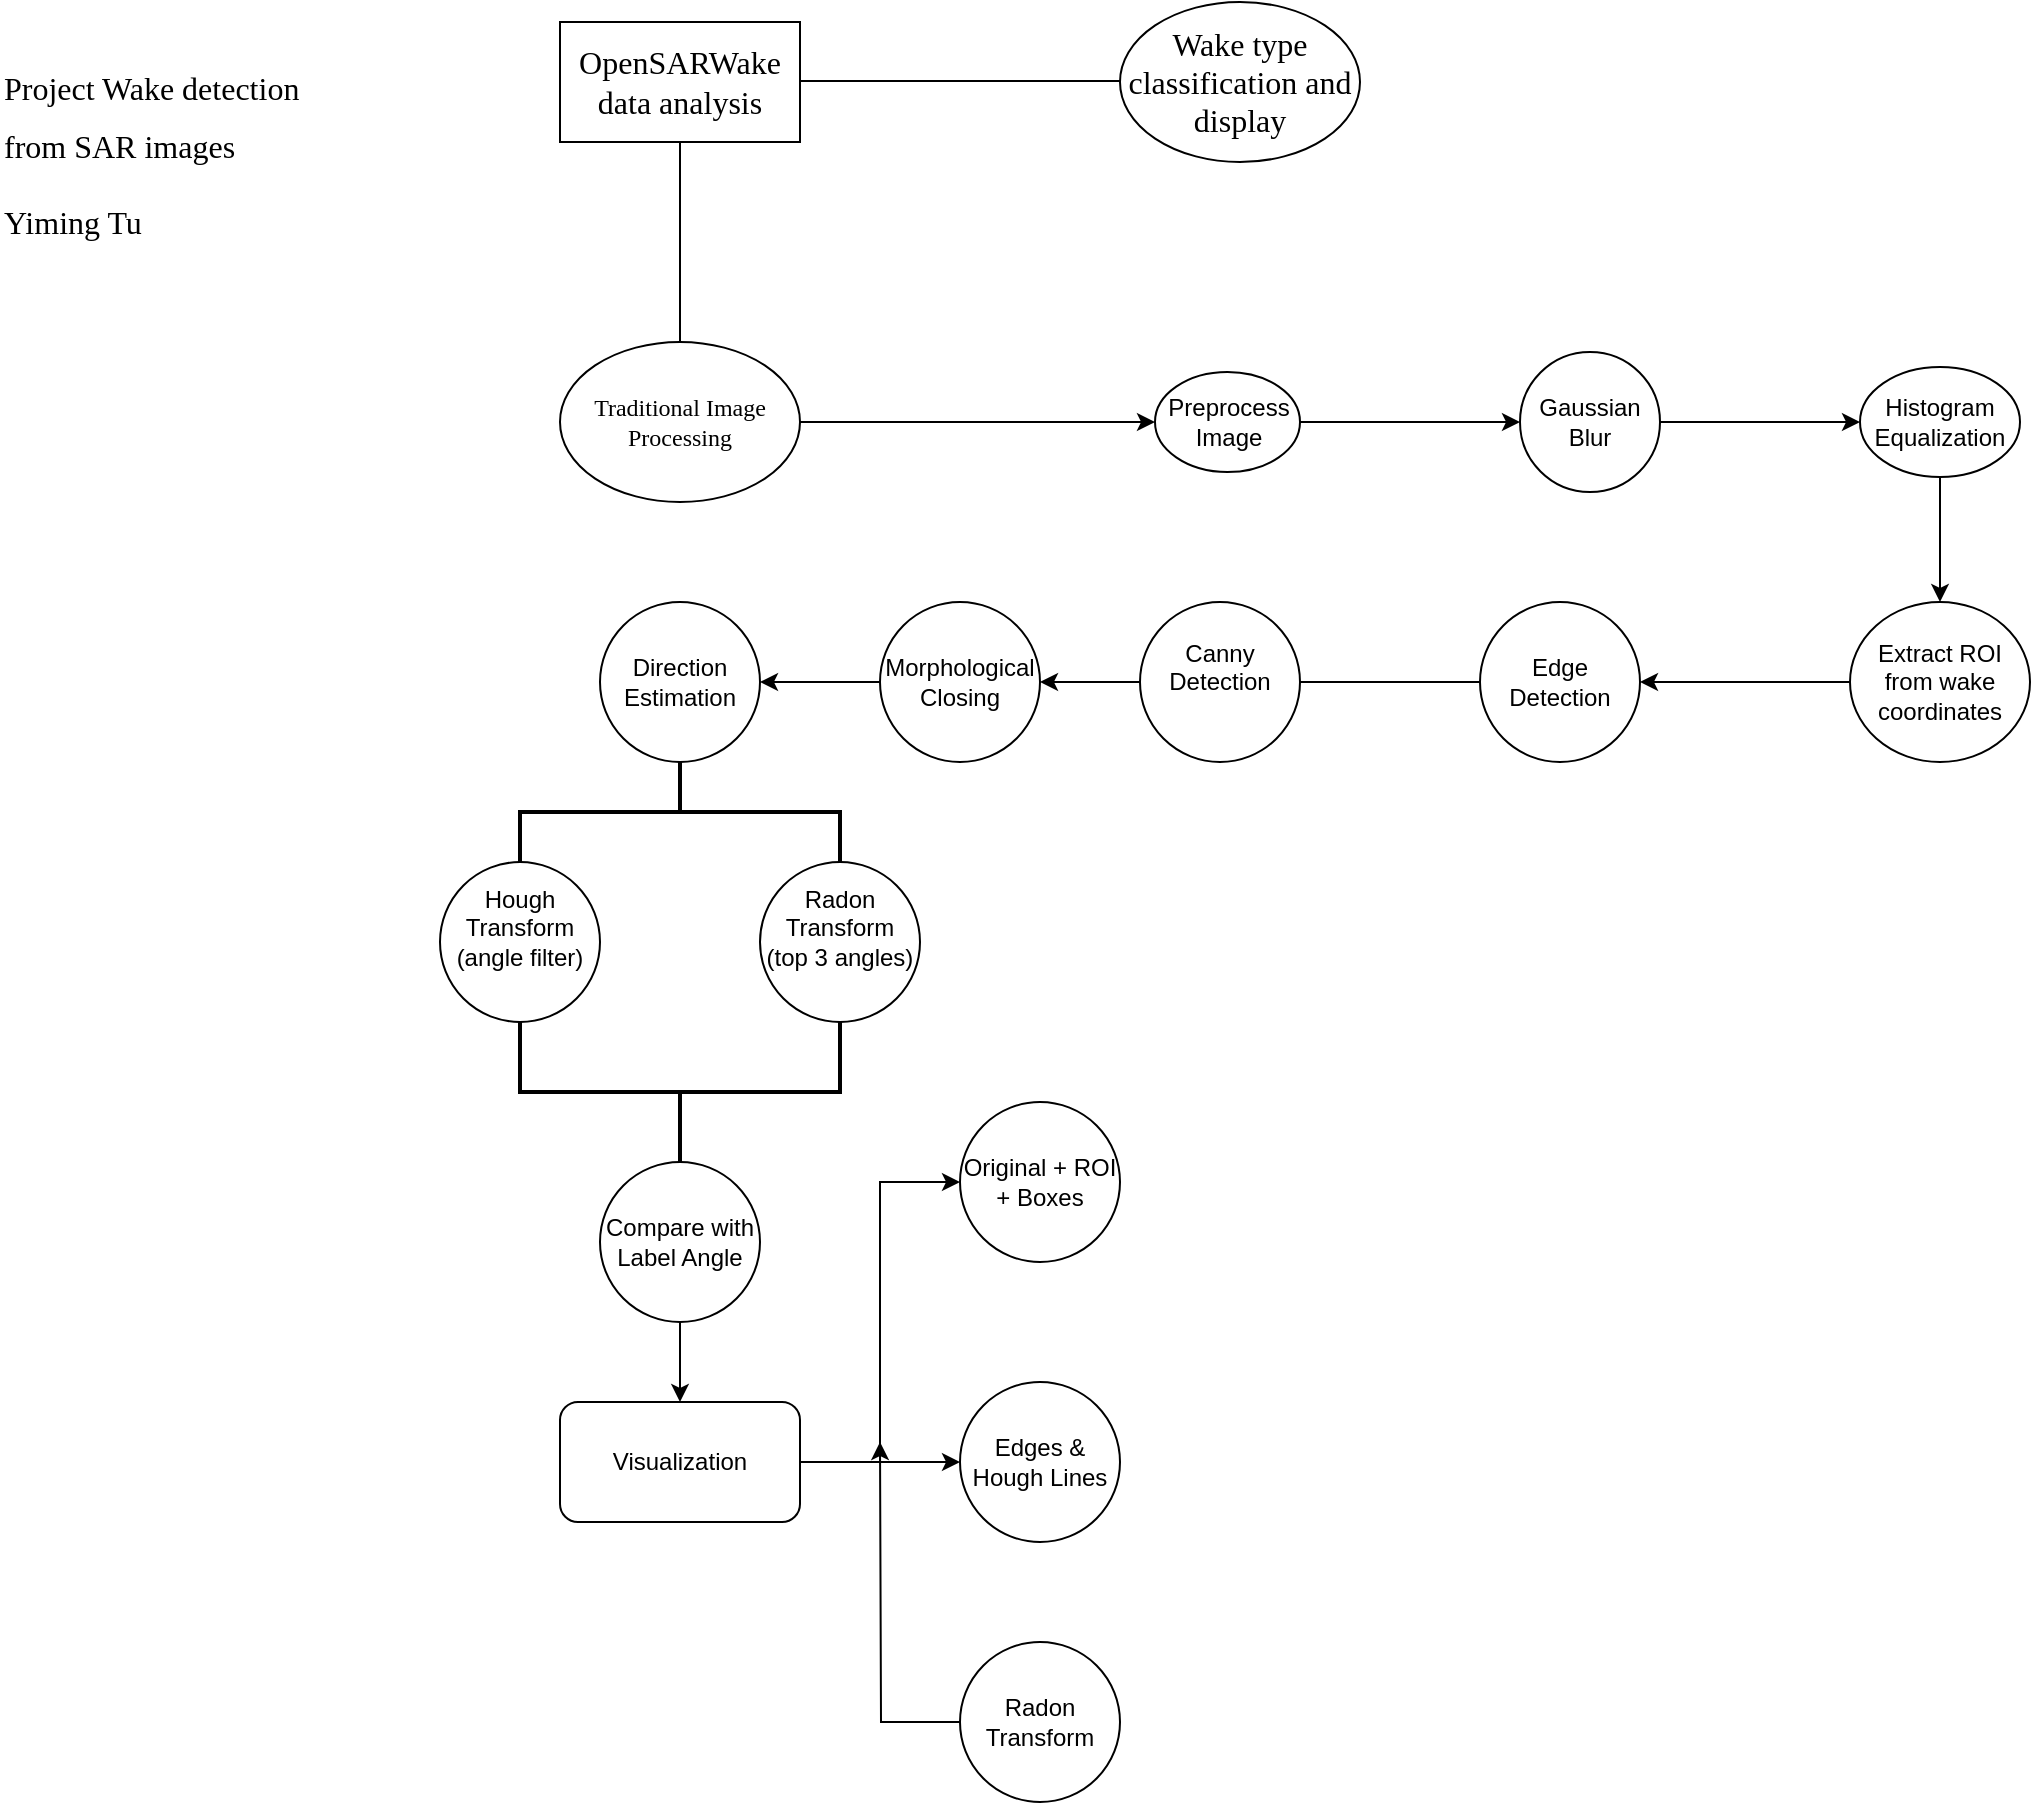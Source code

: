 <mxfile version="27.0.6">
  <diagram name="Page-1" id="U5kLDkg_2VWAw-F3KC1Z">
    <mxGraphModel dx="1700" dy="938" grid="1" gridSize="10" guides="1" tooltips="1" connect="1" arrows="1" fold="1" page="1" pageScale="1" pageWidth="827" pageHeight="1169" math="0" shadow="0">
      <root>
        <mxCell id="0" />
        <mxCell id="1" parent="0" />
        <mxCell id="4L6ppI-mjDoICBfPSApn-2" style="edgeStyle=orthogonalEdgeStyle;rounded=0;orthogonalLoop=1;jettySize=auto;html=1;exitX=0.443;exitY=1.067;exitDx=0;exitDy=0;exitPerimeter=0;" parent="1" edge="1">
          <mxGeometry relative="1" as="geometry">
            <mxPoint x="590" y="79.5" as="targetPoint" />
            <mxPoint x="420.0" y="79.52" as="sourcePoint" />
            <Array as="points">
              <mxPoint x="480" y="79.5" />
              <mxPoint x="480" y="79.5" />
            </Array>
          </mxGeometry>
        </mxCell>
        <mxCell id="a-JTOZS0tko5zQEkkPBi-2" style="edgeStyle=orthogonalEdgeStyle;rounded=0;orthogonalLoop=1;jettySize=auto;html=1;" edge="1" parent="1" source="4L6ppI-mjDoICBfPSApn-1">
          <mxGeometry relative="1" as="geometry">
            <mxPoint x="360" y="220" as="targetPoint" />
          </mxGeometry>
        </mxCell>
        <mxCell id="4L6ppI-mjDoICBfPSApn-1" value="&lt;span style=&quot;color: rgb(0, 0, 0); font-size: medium; text-align: start;&quot;&gt;OpenSARWake data analysis&lt;/span&gt;" style="rounded=0;whiteSpace=wrap;html=1;fontFamily=Times New Roman;" parent="1" vertex="1">
          <mxGeometry x="300" y="50" width="120" height="60" as="geometry" />
        </mxCell>
        <mxCell id="a-JTOZS0tko5zQEkkPBi-1" value="&lt;span style=&quot;color: rgb(0, 0, 0); font-size: medium; text-align: start;&quot;&gt;Wake type classification and display&lt;/span&gt;" style="ellipse;whiteSpace=wrap;html=1;fontFamily=Times New Roman;" vertex="1" parent="1">
          <mxGeometry x="580" y="40" width="120" height="80" as="geometry" />
        </mxCell>
        <mxCell id="a-JTOZS0tko5zQEkkPBi-51" style="edgeStyle=orthogonalEdgeStyle;rounded=0;orthogonalLoop=1;jettySize=auto;html=1;exitX=1;exitY=0.5;exitDx=0;exitDy=0;entryX=0;entryY=0.5;entryDx=0;entryDy=0;" edge="1" parent="1" source="a-JTOZS0tko5zQEkkPBi-3" target="a-JTOZS0tko5zQEkkPBi-10">
          <mxGeometry relative="1" as="geometry">
            <mxPoint x="590" y="250" as="targetPoint" />
          </mxGeometry>
        </mxCell>
        <mxCell id="a-JTOZS0tko5zQEkkPBi-3" value="Traditional Image Processing" style="ellipse;whiteSpace=wrap;html=1;fontFamily=Times New Roman;" vertex="1" parent="1">
          <mxGeometry x="300" y="210" width="120" height="80" as="geometry" />
        </mxCell>
        <mxCell id="a-JTOZS0tko5zQEkkPBi-4" value="&lt;h1 style=&quot;margin-top: 0px;&quot;&gt;&lt;span style=&quot;color: rgb(0, 0, 0); font-family: &amp;quot;Noto Sans SC&amp;quot;; font-size: medium; font-weight: 400;&quot;&gt;Project Wake detection from SAR images&lt;/span&gt;&lt;/h1&gt;&lt;div&gt;&lt;span style=&quot;color: rgb(0, 0, 0); font-family: &amp;quot;Noto Sans SC&amp;quot;; font-size: medium; font-weight: 400;&quot;&gt;Yiming Tu&lt;/span&gt;&lt;/div&gt;" style="text;html=1;whiteSpace=wrap;overflow=hidden;rounded=0;" vertex="1" parent="1">
          <mxGeometry x="20" y="60" width="180" height="160" as="geometry" />
        </mxCell>
        <mxCell id="a-JTOZS0tko5zQEkkPBi-55" style="edgeStyle=orthogonalEdgeStyle;rounded=0;orthogonalLoop=1;jettySize=auto;html=1;exitX=1;exitY=0.5;exitDx=0;exitDy=0;" edge="1" parent="1" source="a-JTOZS0tko5zQEkkPBi-10">
          <mxGeometry relative="1" as="geometry">
            <mxPoint x="780" y="250" as="targetPoint" />
          </mxGeometry>
        </mxCell>
        <mxCell id="a-JTOZS0tko5zQEkkPBi-10" value="Preprocess Image" style="ellipse;whiteSpace=wrap;html=1;" vertex="1" parent="1">
          <mxGeometry x="597.5" y="225" width="72.5" height="50" as="geometry" />
        </mxCell>
        <mxCell id="a-JTOZS0tko5zQEkkPBi-56" style="edgeStyle=orthogonalEdgeStyle;rounded=0;orthogonalLoop=1;jettySize=auto;html=1;exitX=1;exitY=0.5;exitDx=0;exitDy=0;entryX=0;entryY=0.5;entryDx=0;entryDy=0;" edge="1" parent="1" source="a-JTOZS0tko5zQEkkPBi-17" target="a-JTOZS0tko5zQEkkPBi-23">
          <mxGeometry relative="1" as="geometry" />
        </mxCell>
        <mxCell id="a-JTOZS0tko5zQEkkPBi-17" value="Gaussian Blur" style="ellipse;whiteSpace=wrap;html=1;aspect=fixed;" vertex="1" parent="1">
          <mxGeometry x="780" y="215" width="70" height="70" as="geometry" />
        </mxCell>
        <mxCell id="a-JTOZS0tko5zQEkkPBi-57" style="edgeStyle=orthogonalEdgeStyle;rounded=0;orthogonalLoop=1;jettySize=auto;html=1;exitX=0.5;exitY=1;exitDx=0;exitDy=0;entryX=0.5;entryY=0;entryDx=0;entryDy=0;" edge="1" parent="1" source="a-JTOZS0tko5zQEkkPBi-23" target="a-JTOZS0tko5zQEkkPBi-25">
          <mxGeometry relative="1" as="geometry" />
        </mxCell>
        <mxCell id="a-JTOZS0tko5zQEkkPBi-23" value="Histogram Equalization" style="ellipse;whiteSpace=wrap;html=1;" vertex="1" parent="1">
          <mxGeometry x="950" y="222.5" width="80" height="55" as="geometry" />
        </mxCell>
        <mxCell id="a-JTOZS0tko5zQEkkPBi-59" style="edgeStyle=orthogonalEdgeStyle;rounded=0;orthogonalLoop=1;jettySize=auto;html=1;exitX=0;exitY=0.5;exitDx=0;exitDy=0;entryX=1;entryY=0.5;entryDx=0;entryDy=0;" edge="1" parent="1" source="a-JTOZS0tko5zQEkkPBi-25" target="a-JTOZS0tko5zQEkkPBi-27">
          <mxGeometry relative="1" as="geometry" />
        </mxCell>
        <mxCell id="a-JTOZS0tko5zQEkkPBi-25" value="&lt;br&gt;&lt;div&gt;Extract ROI from wake coordinates&lt;br&gt;&lt;br&gt;&lt;/div&gt;" style="ellipse;whiteSpace=wrap;html=1;" vertex="1" parent="1">
          <mxGeometry x="945" y="340" width="90" height="80" as="geometry" />
        </mxCell>
        <mxCell id="a-JTOZS0tko5zQEkkPBi-60" style="edgeStyle=orthogonalEdgeStyle;rounded=0;orthogonalLoop=1;jettySize=auto;html=1;exitX=0;exitY=0.5;exitDx=0;exitDy=0;entryX=1;entryY=0.5;entryDx=0;entryDy=0;" edge="1" parent="1" source="a-JTOZS0tko5zQEkkPBi-27" target="a-JTOZS0tko5zQEkkPBi-31">
          <mxGeometry relative="1" as="geometry" />
        </mxCell>
        <mxCell id="a-JTOZS0tko5zQEkkPBi-27" value="Edge Detection" style="ellipse;whiteSpace=wrap;html=1;" vertex="1" parent="1">
          <mxGeometry x="760" y="340" width="80" height="80" as="geometry" />
        </mxCell>
        <mxCell id="a-JTOZS0tko5zQEkkPBi-29" value="&#xa;Canny Detection&#xa;&#xa;" style="ellipse;whiteSpace=wrap;html=1;" vertex="1" parent="1">
          <mxGeometry x="590" y="340" width="80" height="80" as="geometry" />
        </mxCell>
        <mxCell id="a-JTOZS0tko5zQEkkPBi-64" style="edgeStyle=orthogonalEdgeStyle;rounded=0;orthogonalLoop=1;jettySize=auto;html=1;exitX=0;exitY=0.5;exitDx=0;exitDy=0;entryX=1;entryY=0.5;entryDx=0;entryDy=0;" edge="1" parent="1" source="a-JTOZS0tko5zQEkkPBi-31" target="a-JTOZS0tko5zQEkkPBi-37">
          <mxGeometry relative="1" as="geometry" />
        </mxCell>
        <mxCell id="a-JTOZS0tko5zQEkkPBi-31" value="&lt;div&gt;&lt;br&gt;&lt;/div&gt;Morphological Closing&lt;div&gt;&lt;br/&gt;&lt;/div&gt;" style="ellipse;whiteSpace=wrap;html=1;" vertex="1" parent="1">
          <mxGeometry x="460" y="340" width="80" height="80" as="geometry" />
        </mxCell>
        <mxCell id="a-JTOZS0tko5zQEkkPBi-37" value="Direction Estimation" style="ellipse;whiteSpace=wrap;html=1;" vertex="1" parent="1">
          <mxGeometry x="320" y="340" width="80" height="80" as="geometry" />
        </mxCell>
        <mxCell id="a-JTOZS0tko5zQEkkPBi-39" value="&#xa;Hough Transform (angle filter)&#xa;&#xa;" style="ellipse;whiteSpace=wrap;html=1;" vertex="1" parent="1">
          <mxGeometry x="240" y="470" width="80" height="80" as="geometry" />
        </mxCell>
        <mxCell id="a-JTOZS0tko5zQEkkPBi-41" value="&#xa;Radon Transform (top 3 angles)&#xa;&#xa;" style="ellipse;whiteSpace=wrap;html=1;" vertex="1" parent="1">
          <mxGeometry x="400" y="470" width="80" height="80" as="geometry" />
        </mxCell>
        <mxCell id="a-JTOZS0tko5zQEkkPBi-80" value="" style="edgeStyle=orthogonalEdgeStyle;rounded=0;orthogonalLoop=1;jettySize=auto;html=1;" edge="1" parent="1" source="a-JTOZS0tko5zQEkkPBi-43" target="a-JTOZS0tko5zQEkkPBi-79">
          <mxGeometry relative="1" as="geometry" />
        </mxCell>
        <mxCell id="a-JTOZS0tko5zQEkkPBi-43" value="&lt;div&gt;&lt;br&gt;&lt;/div&gt;Compare with Label Angle&lt;div&gt;&lt;br/&gt;&lt;/div&gt;" style="ellipse;whiteSpace=wrap;html=1;" vertex="1" parent="1">
          <mxGeometry x="320" y="620" width="80" height="80" as="geometry" />
        </mxCell>
        <mxCell id="a-JTOZS0tko5zQEkkPBi-65" value="" style="strokeWidth=2;html=1;shape=mxgraph.flowchart.annotation_2;align=left;labelPosition=right;pointerEvents=1;direction=south;" vertex="1" parent="1">
          <mxGeometry x="280" y="420" width="160" height="50" as="geometry" />
        </mxCell>
        <mxCell id="a-JTOZS0tko5zQEkkPBi-76" value="" style="strokeWidth=2;html=1;shape=mxgraph.flowchart.annotation_2;align=left;labelPosition=right;pointerEvents=1;direction=north;" vertex="1" parent="1">
          <mxGeometry x="280" y="550" width="160" height="70" as="geometry" />
        </mxCell>
        <mxCell id="a-JTOZS0tko5zQEkkPBi-82" value="" style="edgeStyle=orthogonalEdgeStyle;rounded=0;orthogonalLoop=1;jettySize=auto;html=1;entryX=0;entryY=0.5;entryDx=0;entryDy=0;" edge="1" parent="1" source="a-JTOZS0tko5zQEkkPBi-79" target="a-JTOZS0tko5zQEkkPBi-81">
          <mxGeometry relative="1" as="geometry">
            <mxPoint x="460" y="630" as="targetPoint" />
            <Array as="points">
              <mxPoint x="460" y="770" />
              <mxPoint x="460" y="630" />
            </Array>
          </mxGeometry>
        </mxCell>
        <mxCell id="a-JTOZS0tko5zQEkkPBi-84" value="" style="edgeStyle=orthogonalEdgeStyle;rounded=0;orthogonalLoop=1;jettySize=auto;html=1;" edge="1" parent="1" source="a-JTOZS0tko5zQEkkPBi-79" target="a-JTOZS0tko5zQEkkPBi-83">
          <mxGeometry relative="1" as="geometry">
            <Array as="points">
              <mxPoint x="460" y="770" />
              <mxPoint x="460" y="770" />
            </Array>
          </mxGeometry>
        </mxCell>
        <mxCell id="a-JTOZS0tko5zQEkkPBi-79" value="Visualization" style="rounded=1;whiteSpace=wrap;html=1;" vertex="1" parent="1">
          <mxGeometry x="300" y="740" width="120" height="60" as="geometry" />
        </mxCell>
        <mxCell id="a-JTOZS0tko5zQEkkPBi-81" value="Original + ROI + Boxes" style="ellipse;whiteSpace=wrap;html=1;rounded=1;" vertex="1" parent="1">
          <mxGeometry x="500" y="590" width="80" height="80" as="geometry" />
        </mxCell>
        <mxCell id="a-JTOZS0tko5zQEkkPBi-83" value="Edges &amp;amp; Hough Lines" style="ellipse;whiteSpace=wrap;html=1;rounded=1;" vertex="1" parent="1">
          <mxGeometry x="500" y="730" width="80" height="80" as="geometry" />
        </mxCell>
        <mxCell id="a-JTOZS0tko5zQEkkPBi-87" style="edgeStyle=orthogonalEdgeStyle;rounded=0;orthogonalLoop=1;jettySize=auto;html=1;exitX=0;exitY=0.5;exitDx=0;exitDy=0;" edge="1" parent="1" source="a-JTOZS0tko5zQEkkPBi-86">
          <mxGeometry relative="1" as="geometry">
            <mxPoint x="460" y="760" as="targetPoint" />
          </mxGeometry>
        </mxCell>
        <mxCell id="a-JTOZS0tko5zQEkkPBi-86" value="Radon Transform" style="ellipse;whiteSpace=wrap;html=1;" vertex="1" parent="1">
          <mxGeometry x="500" y="860" width="80" height="80" as="geometry" />
        </mxCell>
      </root>
    </mxGraphModel>
  </diagram>
</mxfile>

